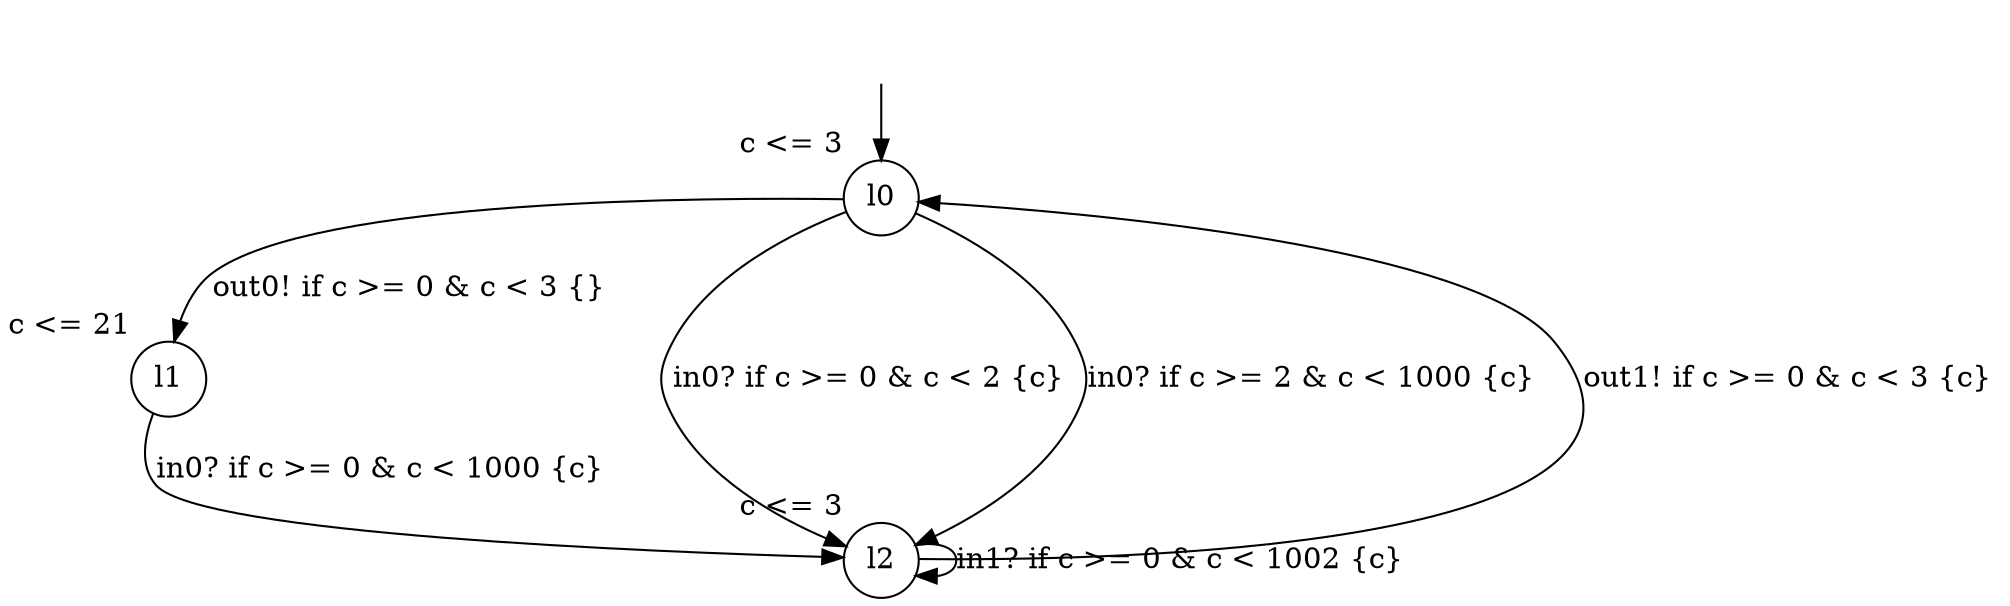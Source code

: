 digraph g {
__start0 [label="" shape="none"];
l0 [shape="circle" margin=0 label="l0", xlabel="c <= 3"];
l1 [shape="circle" margin=0 label="l1", xlabel="c <= 21"];
l2 [shape="circle" margin=0 label="l2", xlabel="c <= 3"];
l0 -> l2 [label="in0? if c >= 0 & c < 2 {c} "];
l0 -> l1 [label="out0! if c >= 0 & c < 3 {} "];
l0 -> l2 [label="in0? if c >= 2 & c < 1000 {c} "];
l1 -> l2 [label="in0? if c >= 0 & c < 1000 {c} "];
l2 -> l2 [label="in1? if c >= 0 & c < 1002 {c} "];
l2 -> l0 [label="out1! if c >= 0 & c < 3 {c} "];
__start0 -> l0;
}
